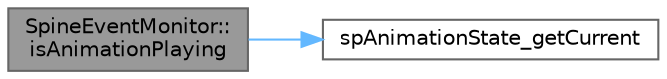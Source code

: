 digraph "SpineEventMonitor::isAnimationPlaying"
{
 // LATEX_PDF_SIZE
  bgcolor="transparent";
  edge [fontname=Helvetica,fontsize=10,labelfontname=Helvetica,labelfontsize=10];
  node [fontname=Helvetica,fontsize=10,shape=box,height=0.2,width=0.4];
  rankdir="LR";
  Node1 [id="Node000001",label="SpineEventMonitor::\lisAnimationPlaying",height=0.2,width=0.4,color="gray40", fillcolor="grey60", style="filled", fontcolor="black",tooltip=" "];
  Node1 -> Node2 [id="edge2_Node000001_Node000002",color="steelblue1",style="solid",tooltip=" "];
  Node2 [id="Node000002",label="spAnimationState_getCurrent",height=0.2,width=0.4,color="grey40", fillcolor="white", style="filled",URL="$_animation_state_8c.html#a0b72fc9b159912b8d950b256a864f50b",tooltip=" "];
}
